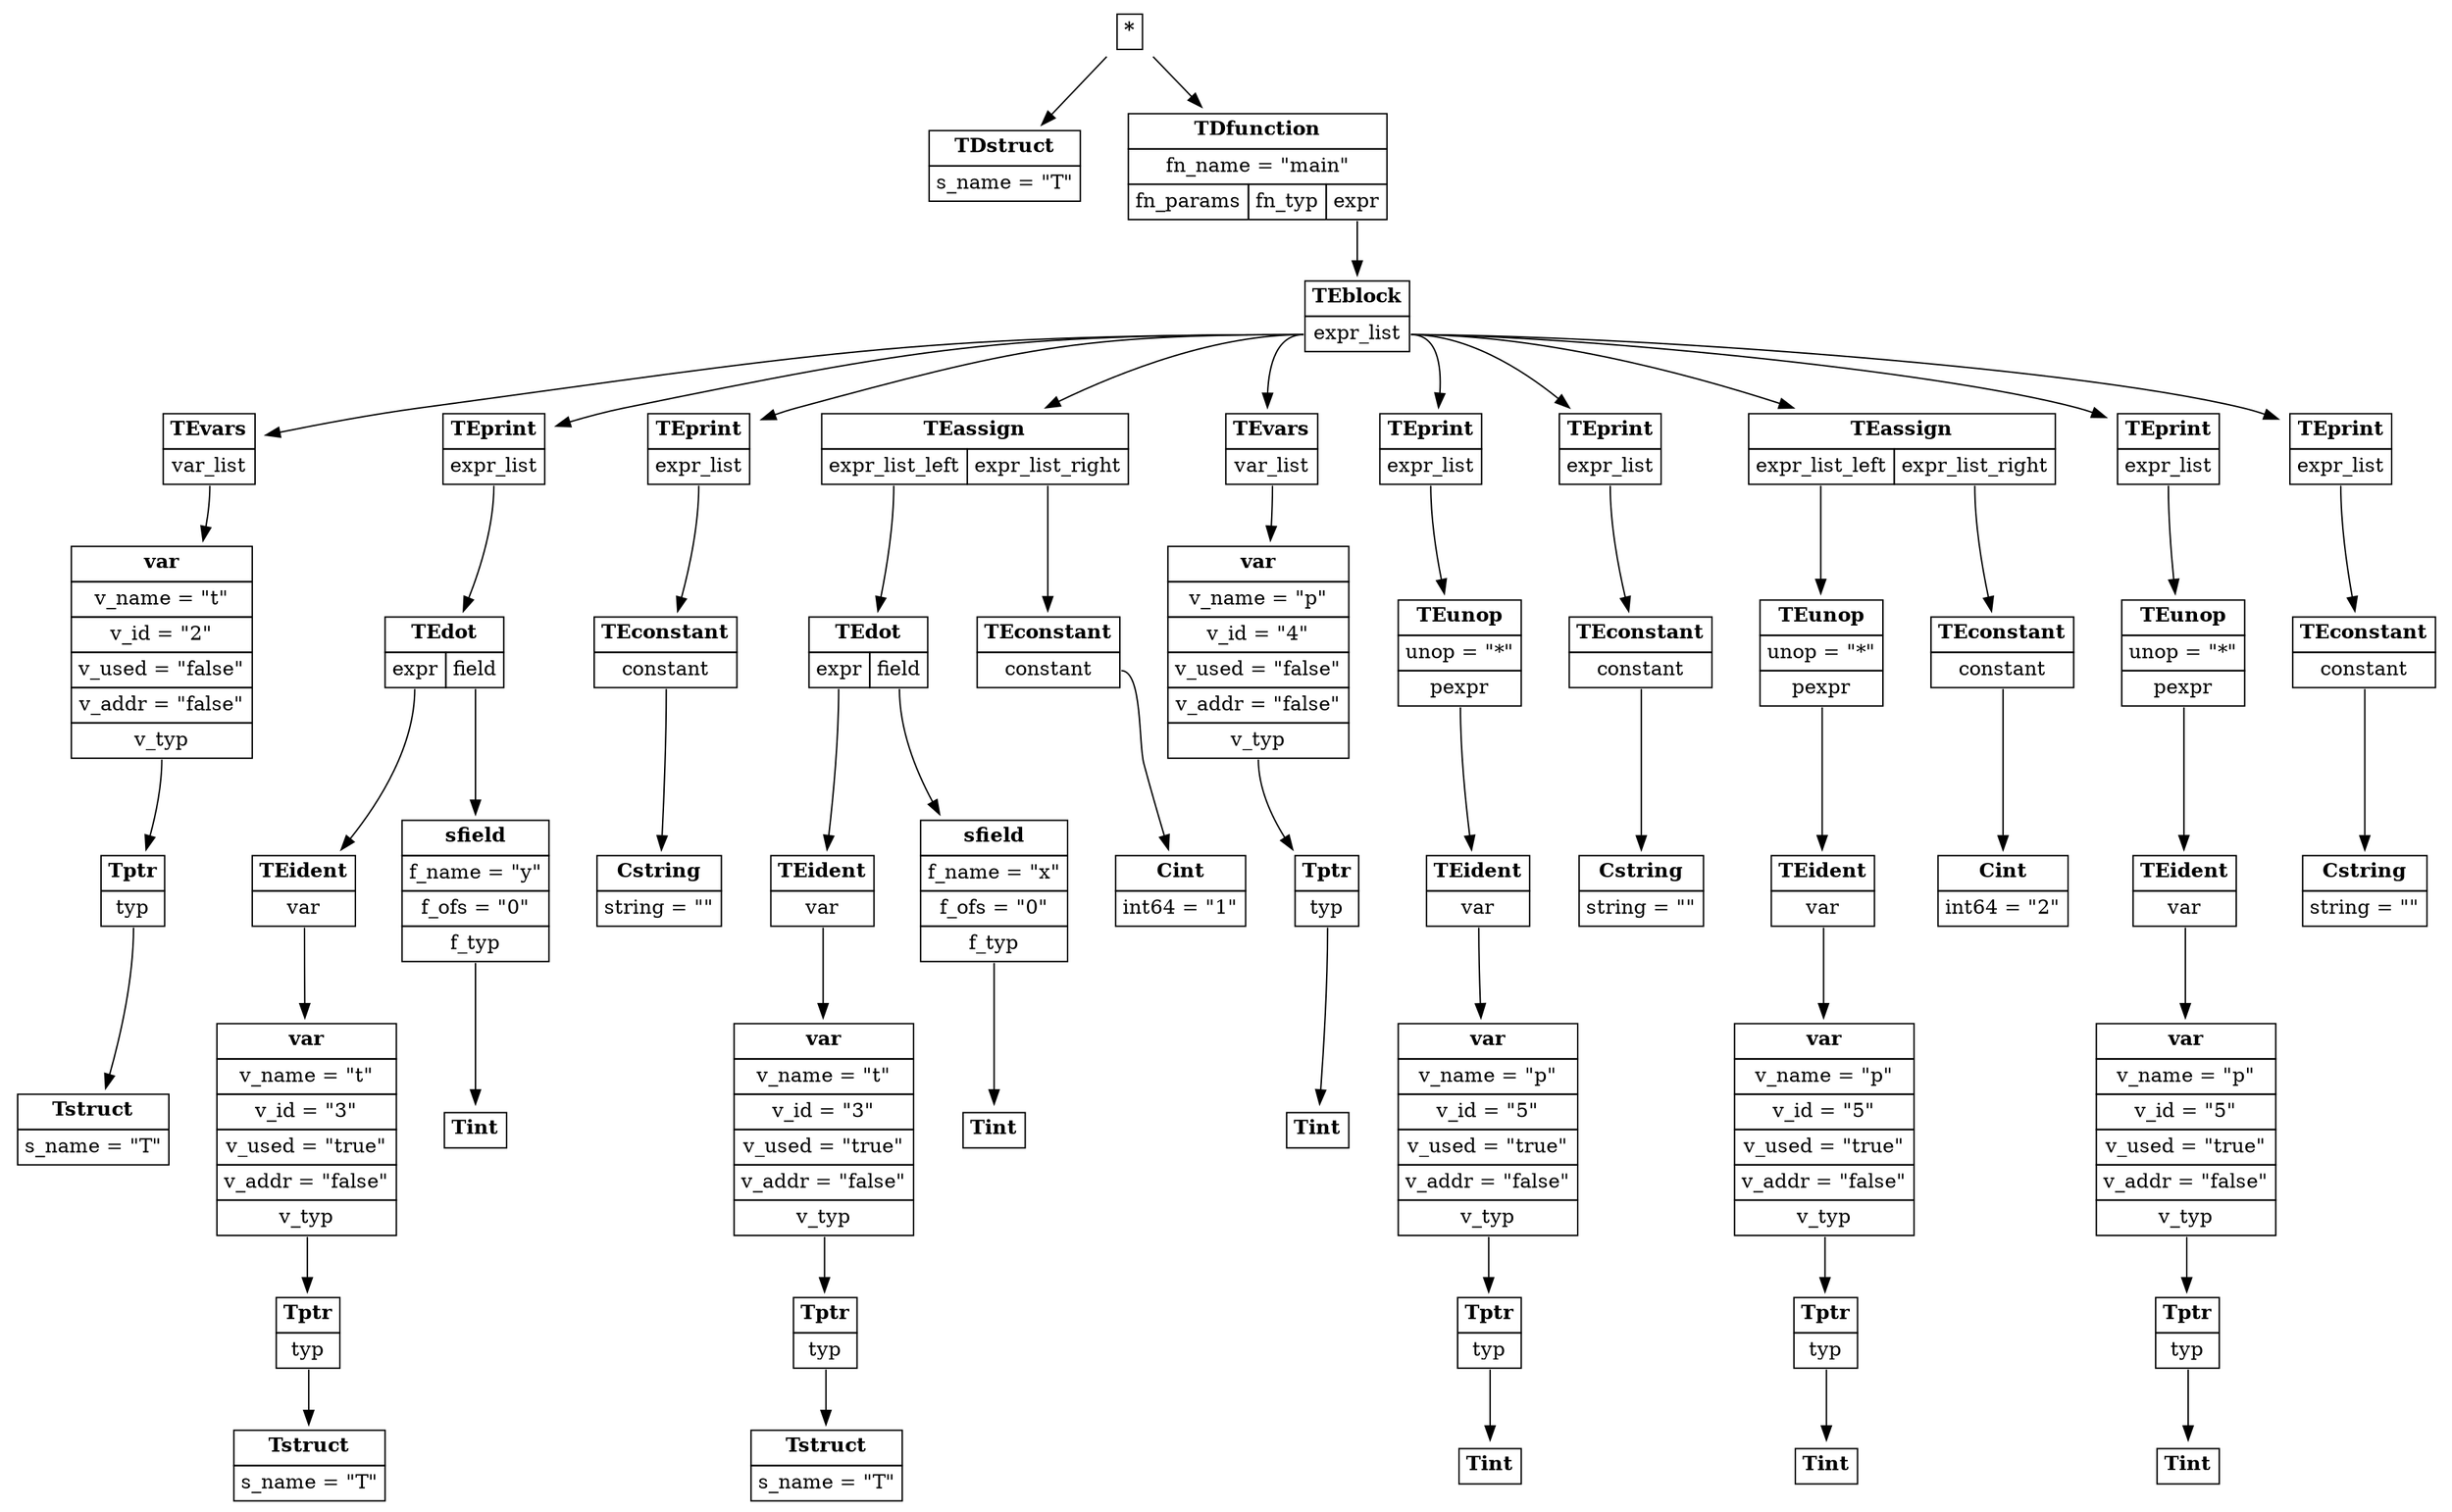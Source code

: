 digraph ast {
node [shape=plaintext];
root [label=<<table border='0' cellborder='1' cellspacing='0' cellpadding='4'><tr ><td colspan = '1'><b >*</b></td></tr></table>>]
TDstruct_1 [label=<<table border='0' cellborder='1' cellspacing='0' cellpadding='4'><tr ><td colspan = '1'><b >TDstruct</b></td></tr><tr ><td colspan = '1'>s_name = "T"</td></tr></table>>]
root -> TDstruct_1
TDfunction_2 [label=<<table border='0' cellborder='1' cellspacing='0' cellpadding='4'><tr ><td colspan = '3'><b >TDfunction</b></td></tr><tr ><td colspan = '3'>fn_name = "main"</td></tr><tr ><td port='fn_params'>fn_params</td><td port='fn_typ'>fn_typ</td><td port='expr'>expr</td></tr></table>>]
root -> TDfunction_2
TEblock_3 [label=<<table border='0' cellborder='1' cellspacing='0' cellpadding='4'><tr ><td colspan = '1'><b >TEblock</b></td></tr><tr ><td port='expr_list'>expr_list</td></tr></table>>]
TDfunction_2:expr -> TEblock_3
TEvars_4 [label=<<table border='0' cellborder='1' cellspacing='0' cellpadding='4'><tr ><td colspan = '1'><b >TEvars</b></td></tr><tr ><td port='var_list'>var_list</td></tr></table>>]
TEblock_3:expr_list -> TEvars_4
var_5 [label=<<table border='0' cellborder='1' cellspacing='0' cellpadding='4'><tr ><td colspan = '1'><b >var</b></td></tr><tr ><td colspan = '1'>v_name = "t"</td></tr><tr ><td colspan = '1'>v_id = "2"</td></tr><tr ><td colspan = '1'>v_used = "false"</td></tr><tr ><td colspan = '1'>v_addr = "false"</td></tr><tr ><td port='v_typ'>v_typ</td></tr></table>>]
TEvars_4:var_list -> var_5
Tptr_6 [label=<<table border='0' cellborder='1' cellspacing='0' cellpadding='4'><tr ><td colspan = '1'><b >Tptr</b></td></tr><tr ><td port='typ'>typ</td></tr></table>>]
var_5:v_typ -> Tptr_6
Tstruct_7 [label=<<table border='0' cellborder='1' cellspacing='0' cellpadding='4'><tr ><td colspan = '1'><b >Tstruct</b></td></tr><tr ><td colspan = '1'>s_name = "T"</td></tr></table>>]
Tptr_6:typ -> Tstruct_7
TEprint_8 [label=<<table border='0' cellborder='1' cellspacing='0' cellpadding='4'><tr ><td colspan = '1'><b >TEprint</b></td></tr><tr ><td port='expr_list'>expr_list</td></tr></table>>]
TEblock_3:expr_list -> TEprint_8
TEdot_9 [label=<<table border='0' cellborder='1' cellspacing='0' cellpadding='4'><tr ><td colspan = '2'><b >TEdot</b></td></tr><tr ><td port='expr'>expr</td><td port='field'>field</td></tr></table>>]
TEprint_8:expr_list -> TEdot_9
TEident_10 [label=<<table border='0' cellborder='1' cellspacing='0' cellpadding='4'><tr ><td colspan = '1'><b >TEident</b></td></tr><tr ><td port='var'>var</td></tr></table>>]
TEdot_9:expr -> TEident_10
var_11 [label=<<table border='0' cellborder='1' cellspacing='0' cellpadding='4'><tr ><td colspan = '1'><b >var</b></td></tr><tr ><td colspan = '1'>v_name = "t"</td></tr><tr ><td colspan = '1'>v_id = "3"</td></tr><tr ><td colspan = '1'>v_used = "true"</td></tr><tr ><td colspan = '1'>v_addr = "false"</td></tr><tr ><td port='v_typ'>v_typ</td></tr></table>>]
TEident_10:var -> var_11
Tptr_12 [label=<<table border='0' cellborder='1' cellspacing='0' cellpadding='4'><tr ><td colspan = '1'><b >Tptr</b></td></tr><tr ><td port='typ'>typ</td></tr></table>>]
var_11:v_typ -> Tptr_12
Tstruct_13 [label=<<table border='0' cellborder='1' cellspacing='0' cellpadding='4'><tr ><td colspan = '1'><b >Tstruct</b></td></tr><tr ><td colspan = '1'>s_name = "T"</td></tr></table>>]
Tptr_12:typ -> Tstruct_13
sfield_14 [label=<<table border='0' cellborder='1' cellspacing='0' cellpadding='4'><tr ><td colspan = '1'><b >sfield</b></td></tr><tr ><td colspan = '1'>f_name = "y"</td></tr><tr ><td colspan = '1'>f_ofs = "0"</td></tr><tr ><td port='f_typ'>f_typ</td></tr></table>>]
TEdot_9:field -> sfield_14
Tint_15 [label=<<table border='0' cellborder='1' cellspacing='0' cellpadding='4'><tr ><td colspan = '1'><b >Tint</b></td></tr></table>>]
sfield_14:f_typ -> Tint_15
TEprint_16 [label=<<table border='0' cellborder='1' cellspacing='0' cellpadding='4'><tr ><td colspan = '1'><b >TEprint</b></td></tr><tr ><td port='expr_list'>expr_list</td></tr></table>>]
TEblock_3:expr_list -> TEprint_16
TEconstant_17 [label=<<table border='0' cellborder='1' cellspacing='0' cellpadding='4'><tr ><td colspan = '1'><b >TEconstant</b></td></tr><tr ><td port='constant'>constant</td></tr></table>>]
TEprint_16:expr_list -> TEconstant_17
Cstring_18 [label=<<table border='0' cellborder='1' cellspacing='0' cellpadding='4'><tr ><td colspan = '1'><b >Cstring</b></td></tr><tr ><td colspan = '1'>string = "
"</td></tr></table>>]
TEconstant_17:constant -> Cstring_18
TEassign_19 [label=<<table border='0' cellborder='1' cellspacing='0' cellpadding='4'><tr ><td colspan = '2'><b >TEassign</b></td></tr><tr ><td port='expr_list_left'>expr_list_left</td><td port='expr_list_right'>expr_list_right</td></tr></table>>]
TEblock_3:expr_list -> TEassign_19
TEdot_20 [label=<<table border='0' cellborder='1' cellspacing='0' cellpadding='4'><tr ><td colspan = '2'><b >TEdot</b></td></tr><tr ><td port='expr'>expr</td><td port='field'>field</td></tr></table>>]
TEassign_19:expr_list_left -> TEdot_20
TEident_21 [label=<<table border='0' cellborder='1' cellspacing='0' cellpadding='4'><tr ><td colspan = '1'><b >TEident</b></td></tr><tr ><td port='var'>var</td></tr></table>>]
TEdot_20:expr -> TEident_21
var_22 [label=<<table border='0' cellborder='1' cellspacing='0' cellpadding='4'><tr ><td colspan = '1'><b >var</b></td></tr><tr ><td colspan = '1'>v_name = "t"</td></tr><tr ><td colspan = '1'>v_id = "3"</td></tr><tr ><td colspan = '1'>v_used = "true"</td></tr><tr ><td colspan = '1'>v_addr = "false"</td></tr><tr ><td port='v_typ'>v_typ</td></tr></table>>]
TEident_21:var -> var_22
Tptr_23 [label=<<table border='0' cellborder='1' cellspacing='0' cellpadding='4'><tr ><td colspan = '1'><b >Tptr</b></td></tr><tr ><td port='typ'>typ</td></tr></table>>]
var_22:v_typ -> Tptr_23
Tstruct_24 [label=<<table border='0' cellborder='1' cellspacing='0' cellpadding='4'><tr ><td colspan = '1'><b >Tstruct</b></td></tr><tr ><td colspan = '1'>s_name = "T"</td></tr></table>>]
Tptr_23:typ -> Tstruct_24
sfield_25 [label=<<table border='0' cellborder='1' cellspacing='0' cellpadding='4'><tr ><td colspan = '1'><b >sfield</b></td></tr><tr ><td colspan = '1'>f_name = "x"</td></tr><tr ><td colspan = '1'>f_ofs = "0"</td></tr><tr ><td port='f_typ'>f_typ</td></tr></table>>]
TEdot_20:field -> sfield_25
Tint_26 [label=<<table border='0' cellborder='1' cellspacing='0' cellpadding='4'><tr ><td colspan = '1'><b >Tint</b></td></tr></table>>]
sfield_25:f_typ -> Tint_26
TEconstant_27 [label=<<table border='0' cellborder='1' cellspacing='0' cellpadding='4'><tr ><td colspan = '1'><b >TEconstant</b></td></tr><tr ><td port='constant'>constant</td></tr></table>>]
TEassign_19:expr_list_right -> TEconstant_27
Cint_28 [label=<<table border='0' cellborder='1' cellspacing='0' cellpadding='4'><tr ><td colspan = '1'><b >Cint</b></td></tr><tr ><td colspan = '1'>int64 = "1"</td></tr></table>>]
TEconstant_27:constant -> Cint_28
TEvars_29 [label=<<table border='0' cellborder='1' cellspacing='0' cellpadding='4'><tr ><td colspan = '1'><b >TEvars</b></td></tr><tr ><td port='var_list'>var_list</td></tr></table>>]
TEblock_3:expr_list -> TEvars_29
var_30 [label=<<table border='0' cellborder='1' cellspacing='0' cellpadding='4'><tr ><td colspan = '1'><b >var</b></td></tr><tr ><td colspan = '1'>v_name = "p"</td></tr><tr ><td colspan = '1'>v_id = "4"</td></tr><tr ><td colspan = '1'>v_used = "false"</td></tr><tr ><td colspan = '1'>v_addr = "false"</td></tr><tr ><td port='v_typ'>v_typ</td></tr></table>>]
TEvars_29:var_list -> var_30
Tptr_31 [label=<<table border='0' cellborder='1' cellspacing='0' cellpadding='4'><tr ><td colspan = '1'><b >Tptr</b></td></tr><tr ><td port='typ'>typ</td></tr></table>>]
var_30:v_typ -> Tptr_31
Tint_32 [label=<<table border='0' cellborder='1' cellspacing='0' cellpadding='4'><tr ><td colspan = '1'><b >Tint</b></td></tr></table>>]
Tptr_31:typ -> Tint_32
TEprint_33 [label=<<table border='0' cellborder='1' cellspacing='0' cellpadding='4'><tr ><td colspan = '1'><b >TEprint</b></td></tr><tr ><td port='expr_list'>expr_list</td></tr></table>>]
TEblock_3:expr_list -> TEprint_33
TEunop_34 [label=<<table border='0' cellborder='1' cellspacing='0' cellpadding='4'><tr ><td colspan = '1'><b >TEunop</b></td></tr><tr ><td colspan = '1'>unop = "*"</td></tr><tr ><td port='pexpr'>pexpr</td></tr></table>>]
TEprint_33:expr_list -> TEunop_34
TEident_35 [label=<<table border='0' cellborder='1' cellspacing='0' cellpadding='4'><tr ><td colspan = '1'><b >TEident</b></td></tr><tr ><td port='var'>var</td></tr></table>>]
TEunop_34:pexpr -> TEident_35
var_36 [label=<<table border='0' cellborder='1' cellspacing='0' cellpadding='4'><tr ><td colspan = '1'><b >var</b></td></tr><tr ><td colspan = '1'>v_name = "p"</td></tr><tr ><td colspan = '1'>v_id = "5"</td></tr><tr ><td colspan = '1'>v_used = "true"</td></tr><tr ><td colspan = '1'>v_addr = "false"</td></tr><tr ><td port='v_typ'>v_typ</td></tr></table>>]
TEident_35:var -> var_36
Tptr_37 [label=<<table border='0' cellborder='1' cellspacing='0' cellpadding='4'><tr ><td colspan = '1'><b >Tptr</b></td></tr><tr ><td port='typ'>typ</td></tr></table>>]
var_36:v_typ -> Tptr_37
Tint_38 [label=<<table border='0' cellborder='1' cellspacing='0' cellpadding='4'><tr ><td colspan = '1'><b >Tint</b></td></tr></table>>]
Tptr_37:typ -> Tint_38
TEprint_39 [label=<<table border='0' cellborder='1' cellspacing='0' cellpadding='4'><tr ><td colspan = '1'><b >TEprint</b></td></tr><tr ><td port='expr_list'>expr_list</td></tr></table>>]
TEblock_3:expr_list -> TEprint_39
TEconstant_40 [label=<<table border='0' cellborder='1' cellspacing='0' cellpadding='4'><tr ><td colspan = '1'><b >TEconstant</b></td></tr><tr ><td port='constant'>constant</td></tr></table>>]
TEprint_39:expr_list -> TEconstant_40
Cstring_41 [label=<<table border='0' cellborder='1' cellspacing='0' cellpadding='4'><tr ><td colspan = '1'><b >Cstring</b></td></tr><tr ><td colspan = '1'>string = "
"</td></tr></table>>]
TEconstant_40:constant -> Cstring_41
TEassign_42 [label=<<table border='0' cellborder='1' cellspacing='0' cellpadding='4'><tr ><td colspan = '2'><b >TEassign</b></td></tr><tr ><td port='expr_list_left'>expr_list_left</td><td port='expr_list_right'>expr_list_right</td></tr></table>>]
TEblock_3:expr_list -> TEassign_42
TEunop_43 [label=<<table border='0' cellborder='1' cellspacing='0' cellpadding='4'><tr ><td colspan = '1'><b >TEunop</b></td></tr><tr ><td colspan = '1'>unop = "*"</td></tr><tr ><td port='pexpr'>pexpr</td></tr></table>>]
TEassign_42:expr_list_left -> TEunop_43
TEident_44 [label=<<table border='0' cellborder='1' cellspacing='0' cellpadding='4'><tr ><td colspan = '1'><b >TEident</b></td></tr><tr ><td port='var'>var</td></tr></table>>]
TEunop_43:pexpr -> TEident_44
var_45 [label=<<table border='0' cellborder='1' cellspacing='0' cellpadding='4'><tr ><td colspan = '1'><b >var</b></td></tr><tr ><td colspan = '1'>v_name = "p"</td></tr><tr ><td colspan = '1'>v_id = "5"</td></tr><tr ><td colspan = '1'>v_used = "true"</td></tr><tr ><td colspan = '1'>v_addr = "false"</td></tr><tr ><td port='v_typ'>v_typ</td></tr></table>>]
TEident_44:var -> var_45
Tptr_46 [label=<<table border='0' cellborder='1' cellspacing='0' cellpadding='4'><tr ><td colspan = '1'><b >Tptr</b></td></tr><tr ><td port='typ'>typ</td></tr></table>>]
var_45:v_typ -> Tptr_46
Tint_47 [label=<<table border='0' cellborder='1' cellspacing='0' cellpadding='4'><tr ><td colspan = '1'><b >Tint</b></td></tr></table>>]
Tptr_46:typ -> Tint_47
TEconstant_48 [label=<<table border='0' cellborder='1' cellspacing='0' cellpadding='4'><tr ><td colspan = '1'><b >TEconstant</b></td></tr><tr ><td port='constant'>constant</td></tr></table>>]
TEassign_42:expr_list_right -> TEconstant_48
Cint_49 [label=<<table border='0' cellborder='1' cellspacing='0' cellpadding='4'><tr ><td colspan = '1'><b >Cint</b></td></tr><tr ><td colspan = '1'>int64 = "2"</td></tr></table>>]
TEconstant_48:constant -> Cint_49
TEprint_50 [label=<<table border='0' cellborder='1' cellspacing='0' cellpadding='4'><tr ><td colspan = '1'><b >TEprint</b></td></tr><tr ><td port='expr_list'>expr_list</td></tr></table>>]
TEblock_3:expr_list -> TEprint_50
TEunop_51 [label=<<table border='0' cellborder='1' cellspacing='0' cellpadding='4'><tr ><td colspan = '1'><b >TEunop</b></td></tr><tr ><td colspan = '1'>unop = "*"</td></tr><tr ><td port='pexpr'>pexpr</td></tr></table>>]
TEprint_50:expr_list -> TEunop_51
TEident_52 [label=<<table border='0' cellborder='1' cellspacing='0' cellpadding='4'><tr ><td colspan = '1'><b >TEident</b></td></tr><tr ><td port='var'>var</td></tr></table>>]
TEunop_51:pexpr -> TEident_52
var_53 [label=<<table border='0' cellborder='1' cellspacing='0' cellpadding='4'><tr ><td colspan = '1'><b >var</b></td></tr><tr ><td colspan = '1'>v_name = "p"</td></tr><tr ><td colspan = '1'>v_id = "5"</td></tr><tr ><td colspan = '1'>v_used = "true"</td></tr><tr ><td colspan = '1'>v_addr = "false"</td></tr><tr ><td port='v_typ'>v_typ</td></tr></table>>]
TEident_52:var -> var_53
Tptr_54 [label=<<table border='0' cellborder='1' cellspacing='0' cellpadding='4'><tr ><td colspan = '1'><b >Tptr</b></td></tr><tr ><td port='typ'>typ</td></tr></table>>]
var_53:v_typ -> Tptr_54
Tint_55 [label=<<table border='0' cellborder='1' cellspacing='0' cellpadding='4'><tr ><td colspan = '1'><b >Tint</b></td></tr></table>>]
Tptr_54:typ -> Tint_55
TEprint_56 [label=<<table border='0' cellborder='1' cellspacing='0' cellpadding='4'><tr ><td colspan = '1'><b >TEprint</b></td></tr><tr ><td port='expr_list'>expr_list</td></tr></table>>]
TEblock_3:expr_list -> TEprint_56
TEconstant_57 [label=<<table border='0' cellborder='1' cellspacing='0' cellpadding='4'><tr ><td colspan = '1'><b >TEconstant</b></td></tr><tr ><td port='constant'>constant</td></tr></table>>]
TEprint_56:expr_list -> TEconstant_57
Cstring_58 [label=<<table border='0' cellborder='1' cellspacing='0' cellpadding='4'><tr ><td colspan = '1'><b >Cstring</b></td></tr><tr ><td colspan = '1'>string = "
"</td></tr></table>>]
TEconstant_57:constant -> Cstring_58
}
